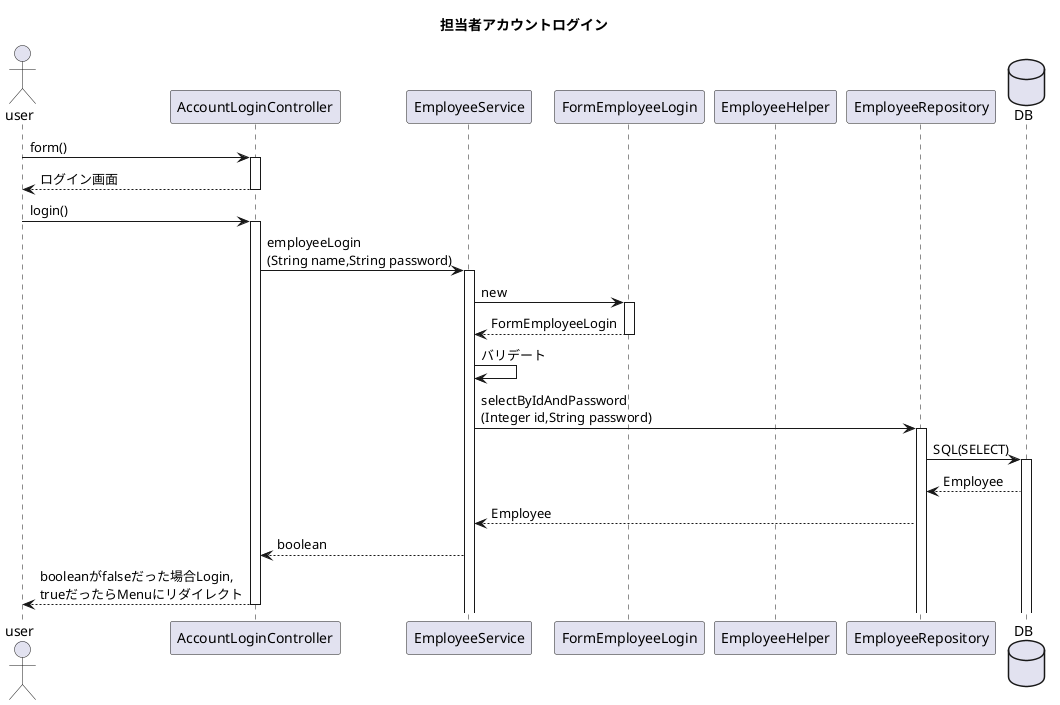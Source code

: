 @startuml
title 担当者アカウントログイン
actor user
participant AccountLoginController as Controller
participant EmployeeService as Service
participant FormEmployeeLogin as Form
participant EmployeeHelper as Helper
participant EmployeeRepository as Repository
database DB

user -> Controller++:form()
user <-- Controller--:ログイン画面
user -> Controller++:login()
Controller -> Service++:employeeLogin\n(String name,String password)
Service -> Form++:new
Service <-- Form--:FormEmployeeLogin
Service -> Service:バリデート
Service -> Repository++:selectByIdAndPassword\n(Integer id,String password)
Repository -> DB++:SQL(SELECT)
Repository <-- DB:Employee
Service <-- Repository:Employee
Controller <-- Service:boolean
user <-- Controller--:booleanがfalseだった場合Login,\ntrueだったらMenuにリダイレクト

@enduml